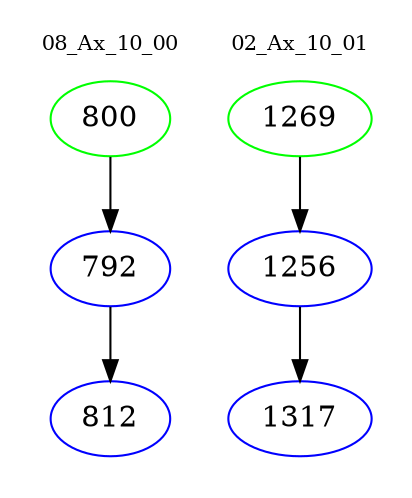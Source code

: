 digraph{
subgraph cluster_0 {
color = white
label = "08_Ax_10_00";
fontsize=10;
T0_800 [label="800", color="green"]
T0_800 -> T0_792 [color="black"]
T0_792 [label="792", color="blue"]
T0_792 -> T0_812 [color="black"]
T0_812 [label="812", color="blue"]
}
subgraph cluster_1 {
color = white
label = "02_Ax_10_01";
fontsize=10;
T1_1269 [label="1269", color="green"]
T1_1269 -> T1_1256 [color="black"]
T1_1256 [label="1256", color="blue"]
T1_1256 -> T1_1317 [color="black"]
T1_1317 [label="1317", color="blue"]
}
}
